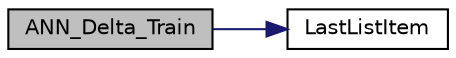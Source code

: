 digraph "ANN_Delta_Train"
{
  edge [fontname="Helvetica",fontsize="10",labelfontname="Helvetica",labelfontsize="10"];
  node [fontname="Helvetica",fontsize="10",shape=record];
  rankdir="LR";
  Node1 [label="ANN_Delta_Train",height=0.2,width=0.4,color="black", fillcolor="grey75", style="filled", fontcolor="black"];
  Node1 -> Node2 [color="midnightblue",fontsize="10",style="solid",fontname="Helvetica"];
  Node2 [label="LastListItem",height=0.2,width=0.4,color="black", fillcolor="white", style="filled",URL="$_list_8cpp.html#aa6ff8ec0fcf1f52622e0f43d0ec53428",tooltip="Move to the last list item. "];
}
